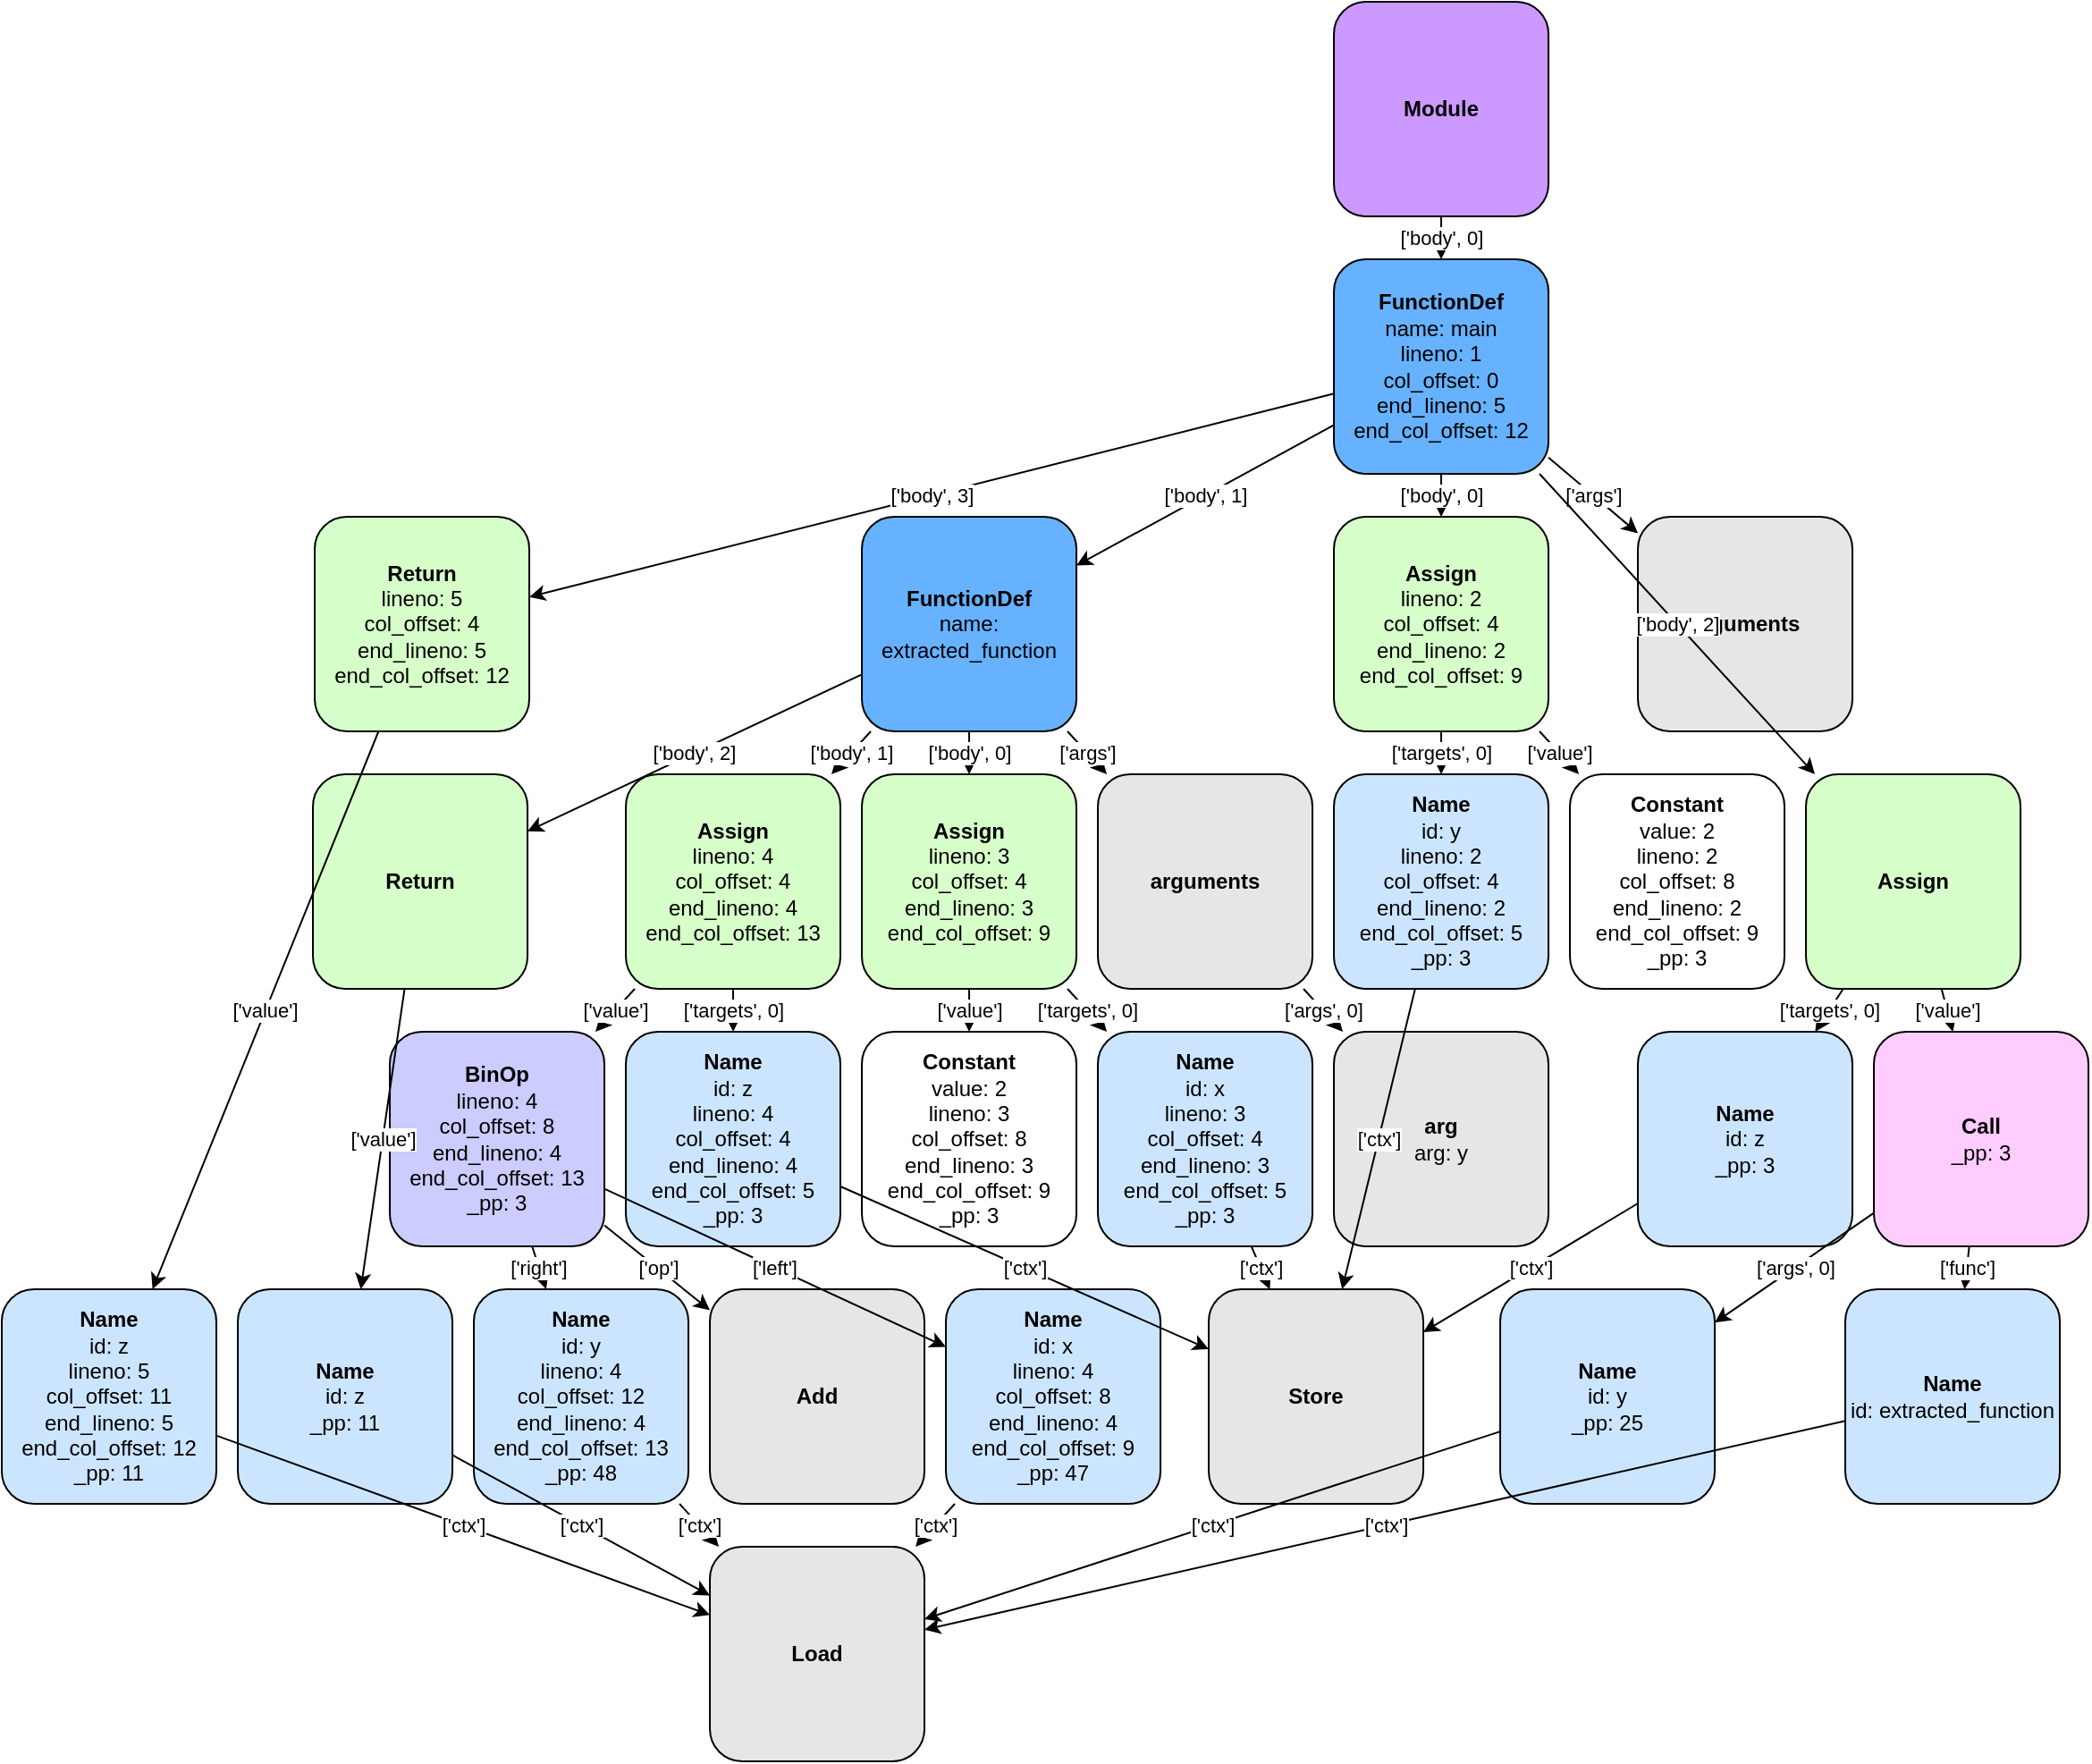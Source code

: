 <?xml version="1.0" ?>
<mxfile>
	<diagram id="RFndyrCF2-3MIdXtw8gX" name="Page-1">
		<mxGraphModel dx="422" dy="816" grid="1" gridSize="10" guides="1" tooltips="1" connect="1" arrows="1" fold="1" page="1" pageScale="1" pageWidth="850" pageHeight="1100" math="0" shadow="0">
			<root>
				<mxCell id="0"/>
				<mxCell id="1" parent="0"/>
				<mxCell id="5095491136" value="&lt;b&gt;Module&lt;/b&gt;" style="rounded=1;whiteSpace=wrap;html=1;fillColor=#CC99FF;strokeColor=#000000;" parent="1" vertex="1">
					<mxGeometry x="745.02" y="0.0" width="120" height="120" as="geometry"/>
				</mxCell>
				<mxCell id="5093580976" value="&lt;b&gt;FunctionDef&lt;/b&gt;&lt;br&gt;name: main&lt;br&gt;lineno: 1&lt;br&gt;col_offset: 0&lt;br&gt;end_lineno: 5&lt;br&gt;end_col_offset: 12" style="rounded=1;whiteSpace=wrap;html=1;fillColor=#66B2FF;strokeColor=#000000;" parent="1" vertex="1">
					<mxGeometry x="745.02" y="144.0" width="120" height="120" as="geometry"/>
				</mxCell>
				<mxCell id="5093582032" value="&lt;b&gt;arguments&lt;/b&gt;" style="rounded=1;whiteSpace=wrap;html=1;fillColor=#E6E6E6;strokeColor=#000000;" parent="1" vertex="1">
					<mxGeometry x="915.02" y="288.0" width="120" height="120" as="geometry"/>
				</mxCell>
				<mxCell id="5093584528" value="&lt;b&gt;Assign&lt;/b&gt;&lt;br&gt;lineno: 2&lt;br&gt;col_offset: 4&lt;br&gt;end_lineno: 2&lt;br&gt;end_col_offset: 9" style="rounded=1;whiteSpace=wrap;html=1;fillColor=#D6FFC9;strokeColor=#000000;" parent="1" vertex="1">
					<mxGeometry x="745.02" y="288.0" width="120" height="120" as="geometry"/>
				</mxCell>
				<mxCell id="5093578528" value="&lt;b&gt;Name&lt;/b&gt;&lt;br&gt;id: y&lt;br&gt;lineno: 2&lt;br&gt;col_offset: 4&lt;br&gt;end_lineno: 2&lt;br&gt;end_col_offset: 5&lt;br&gt;_pp: 3" style="rounded=1;whiteSpace=wrap;html=1;fillColor=#CCE5FF;strokeColor=#000000;" parent="1" vertex="1">
					<mxGeometry x="745.02" y="432.0" width="120" height="120" as="geometry"/>
				</mxCell>
				<mxCell id="5093583136" value="&lt;b&gt;Store&lt;/b&gt;" style="rounded=1;whiteSpace=wrap;html=1;fillColor=#E6E6E6;strokeColor=#000000;" parent="1" vertex="1">
					<mxGeometry x="675.02" y="720.0" width="120" height="120" as="geometry"/>
				</mxCell>
				<mxCell id="5093583376" value="&lt;b&gt;Constant&lt;/b&gt;&lt;br&gt;value: 2&lt;br&gt;lineno: 2&lt;br&gt;col_offset: 8&lt;br&gt;end_lineno: 2&lt;br&gt;end_col_offset: 9&lt;br&gt;_pp: 3" style="rounded=1;whiteSpace=wrap;html=1;fillColor=#FFFFFF;strokeColor=#000000;" parent="1" vertex="1">
					<mxGeometry x="877.02" y="432.0" width="120" height="120" as="geometry"/>
				</mxCell>
				<mxCell id="5750199184" value="&lt;b&gt;FunctionDef&lt;/b&gt;&lt;br&gt;name: extracted_function" style="rounded=1;whiteSpace=wrap;html=1;fillColor=#66B2FF;strokeColor=#000000;" parent="1" vertex="1">
					<mxGeometry x="481.02" y="288.0" width="120" height="120" as="geometry"/>
				</mxCell>
				<mxCell id="5750199136" value="&lt;b&gt;arguments&lt;/b&gt;" style="rounded=1;whiteSpace=wrap;html=1;fillColor=#E6E6E6;strokeColor=#000000;" parent="1" vertex="1">
					<mxGeometry x="613.02" y="432.0" width="120" height="120" as="geometry"/>
				</mxCell>
				<mxCell id="5750686960" value="&lt;b&gt;arg&lt;/b&gt;&lt;br&gt;arg: y" style="rounded=1;whiteSpace=wrap;html=1;fillColor=#E6E6E6;strokeColor=#000000;" parent="1" vertex="1">
					<mxGeometry x="745.02" y="576.0" width="120" height="120" as="geometry"/>
				</mxCell>
				<mxCell id="5093586496" value="&lt;b&gt;Assign&lt;/b&gt;&lt;br&gt;lineno: 3&lt;br&gt;col_offset: 4&lt;br&gt;end_lineno: 3&lt;br&gt;end_col_offset: 9" style="rounded=1;whiteSpace=wrap;html=1;fillColor=#D6FFC9;strokeColor=#000000;" parent="1" vertex="1">
					<mxGeometry x="481.02" y="432.0" width="120" height="120" as="geometry"/>
				</mxCell>
				<mxCell id="5093587888" value="&lt;b&gt;Name&lt;/b&gt;&lt;br&gt;id: x&lt;br&gt;lineno: 3&lt;br&gt;col_offset: 4&lt;br&gt;end_lineno: 3&lt;br&gt;end_col_offset: 5&lt;br&gt;_pp: 3" style="rounded=1;whiteSpace=wrap;html=1;fillColor=#CCE5FF;strokeColor=#000000;" parent="1" vertex="1">
					<mxGeometry x="613.02" y="576.0" width="120" height="120" as="geometry"/>
				</mxCell>
				<mxCell id="5093576464" value="&lt;b&gt;Constant&lt;/b&gt;&lt;br&gt;value: 2&lt;br&gt;lineno: 3&lt;br&gt;col_offset: 8&lt;br&gt;end_lineno: 3&lt;br&gt;end_col_offset: 9&lt;br&gt;_pp: 3" style="rounded=1;whiteSpace=wrap;html=1;fillColor=#FFFFFF;strokeColor=#000000;" parent="1" vertex="1">
					<mxGeometry x="481.02" y="576.0" width="120" height="120" as="geometry"/>
				</mxCell>
				<mxCell id="5093576608" value="&lt;b&gt;Assign&lt;/b&gt;&lt;br&gt;lineno: 4&lt;br&gt;col_offset: 4&lt;br&gt;end_lineno: 4&lt;br&gt;end_col_offset: 13" style="rounded=1;whiteSpace=wrap;html=1;fillColor=#D6FFC9;strokeColor=#000000;" parent="1" vertex="1">
					<mxGeometry x="349.02" y="432.0" width="120" height="120" as="geometry"/>
				</mxCell>
				<mxCell id="5093587456" value="&lt;b&gt;Name&lt;/b&gt;&lt;br&gt;id: z&lt;br&gt;lineno: 4&lt;br&gt;col_offset: 4&lt;br&gt;end_lineno: 4&lt;br&gt;end_col_offset: 5&lt;br&gt;_pp: 3" style="rounded=1;whiteSpace=wrap;html=1;fillColor=#CCE5FF;strokeColor=#000000;" parent="1" vertex="1">
					<mxGeometry x="349.02" y="576.0" width="120" height="120" as="geometry"/>
				</mxCell>
				<mxCell id="5093586448" value="&lt;b&gt;BinOp&lt;/b&gt;&lt;br&gt;lineno: 4&lt;br&gt;col_offset: 8&lt;br&gt;end_lineno: 4&lt;br&gt;end_col_offset: 13&lt;br&gt;_pp: 3" style="rounded=1;whiteSpace=wrap;html=1;fillColor=#CCCCFF;strokeColor=#000000;" parent="1" vertex="1">
					<mxGeometry x="217.02" y="576.0" width="120" height="120" as="geometry"/>
				</mxCell>
				<mxCell id="5088638960" value="&lt;b&gt;Name&lt;/b&gt;&lt;br&gt;id: x&lt;br&gt;lineno: 4&lt;br&gt;col_offset: 8&lt;br&gt;end_lineno: 4&lt;br&gt;end_col_offset: 9&lt;br&gt;_pp: 47" style="rounded=1;whiteSpace=wrap;html=1;fillColor=#CCE5FF;strokeColor=#000000;" parent="1" vertex="1">
					<mxGeometry x="528.02" y="720.0" width="120" height="120" as="geometry"/>
				</mxCell>
				<mxCell id="5088640736" value="&lt;b&gt;Load&lt;/b&gt;" style="rounded=1;whiteSpace=wrap;html=1;fillColor=#E6E6E6;strokeColor=#000000;" parent="1" vertex="1">
					<mxGeometry x="396.02" y="864.0" width="120" height="120" as="geometry"/>
				</mxCell>
				<mxCell id="5752381616" value="&lt;b&gt;Add&lt;/b&gt;" style="rounded=1;whiteSpace=wrap;html=1;fillColor=#E6E6E6;strokeColor=#000000;" parent="1" vertex="1">
					<mxGeometry x="396.02" y="720.0" width="120" height="120" as="geometry"/>
				</mxCell>
				<mxCell id="5088636704" value="&lt;b&gt;Name&lt;/b&gt;&lt;br&gt;id: y&lt;br&gt;lineno: 4&lt;br&gt;col_offset: 12&lt;br&gt;end_lineno: 4&lt;br&gt;end_col_offset: 13&lt;br&gt;_pp: 48" style="rounded=1;whiteSpace=wrap;html=1;fillColor=#CCE5FF;strokeColor=#000000;" parent="1" vertex="1">
					<mxGeometry x="264.02" y="720.0" width="120" height="120" as="geometry"/>
				</mxCell>
				<mxCell id="5750199568" value="&lt;b&gt;Return&lt;/b&gt;" style="rounded=1;whiteSpace=wrap;html=1;fillColor=#D6FFC9;strokeColor=#000000;" parent="1" vertex="1">
					<mxGeometry x="174.02" y="432.0" width="120" height="120" as="geometry"/>
				</mxCell>
				<mxCell id="5750199328" value="&lt;b&gt;Name&lt;/b&gt;&lt;br&gt;id: z&lt;br&gt;_pp: 11" style="rounded=1;whiteSpace=wrap;html=1;fillColor=#CCE5FF;strokeColor=#000000;" parent="1" vertex="1">
					<mxGeometry x="132.02" y="720.0" width="120" height="120" as="geometry"/>
				</mxCell>
				<mxCell id="5750199376" value="&lt;b&gt;Assign&lt;/b&gt;" style="rounded=1;whiteSpace=wrap;html=1;fillColor=#D6FFC9;strokeColor=#000000;" parent="1" vertex="1">
					<mxGeometry x="1009.019" y="432.0" width="120" height="120" as="geometry"/>
				</mxCell>
				<mxCell id="5750206048" value="&lt;b&gt;Name&lt;/b&gt;&lt;br&gt;id: z&lt;br&gt;_pp: 3" style="rounded=1;whiteSpace=wrap;html=1;fillColor=#CCE5FF;strokeColor=#000000;" parent="1" vertex="1">
					<mxGeometry x="915.02" y="576.0" width="120" height="120" as="geometry"/>
				</mxCell>
				<mxCell id="5750199472" value="&lt;b&gt;Call&lt;/b&gt;&lt;br&gt;_pp: 3" style="rounded=1;whiteSpace=wrap;html=1;fillColor=#FFCCFF;strokeColor=#000000;" parent="1" vertex="1">
					<mxGeometry x="1047.019" y="576.0" width="120" height="120" as="geometry"/>
				</mxCell>
				<mxCell id="5750199280" value="&lt;b&gt;Name&lt;/b&gt;&lt;br&gt;id: extracted_function" style="rounded=1;whiteSpace=wrap;html=1;fillColor=#CCE5FF;strokeColor=#000000;" parent="1" vertex="1">
					<mxGeometry x="1031.019" y="720.0" width="120" height="120" as="geometry"/>
				</mxCell>
				<mxCell id="5750199232" value="&lt;b&gt;Name&lt;/b&gt;&lt;br&gt;id: y&lt;br&gt;_pp: 25" style="rounded=1;whiteSpace=wrap;html=1;fillColor=#CCE5FF;strokeColor=#000000;" parent="1" vertex="1">
					<mxGeometry x="838.02" y="720.0" width="120" height="120" as="geometry"/>
				</mxCell>
				<mxCell id="5093583616" value="&lt;b&gt;Return&lt;/b&gt;&lt;br&gt;lineno: 5&lt;br&gt;col_offset: 4&lt;br&gt;end_lineno: 5&lt;br&gt;end_col_offset: 12" style="rounded=1;whiteSpace=wrap;html=1;fillColor=#D6FFC9;strokeColor=#000000;" parent="1" vertex="1">
					<mxGeometry x="175.02" y="288.0" width="120" height="120" as="geometry"/>
				</mxCell>
				<mxCell id="5093582272" value="&lt;b&gt;Name&lt;/b&gt;&lt;br&gt;id: z&lt;br&gt;lineno: 5&lt;br&gt;col_offset: 11&lt;br&gt;end_lineno: 5&lt;br&gt;end_col_offset: 12&lt;br&gt;_pp: 11" style="rounded=1;whiteSpace=wrap;html=1;fillColor=#CCE5FF;strokeColor=#000000;" parent="1" vertex="1">
					<mxGeometry x="0.0" y="720.0" width="120" height="120" as="geometry"/>
				</mxCell>
				<mxCell id="5095491136_5093580976" value="['body', 0]" style="endArrow=classic;html=1;" parent="1" source="5095491136" target="5093580976" edge="1">
					<mxGeometry width="50" height="50" relative="1" as="geometry">
						<mxPoint x="400" y="440" as="sourcePoint"/>
						<mxPoint x="450" y="390" as="targetPoint"/>
					</mxGeometry>
				</mxCell>
				<mxCell id="5093580976_5093582032" value="['args']" style="endArrow=classic;html=1;" parent="1" source="5093580976" target="5093582032" edge="1">
					<mxGeometry width="50" height="50" relative="1" as="geometry">
						<mxPoint x="400" y="440" as="sourcePoint"/>
						<mxPoint x="450" y="390" as="targetPoint"/>
					</mxGeometry>
				</mxCell>
				<mxCell id="5093580976_5093584528" value="['body', 0]" style="endArrow=classic;html=1;" parent="1" source="5093580976" target="5093584528" edge="1">
					<mxGeometry width="50" height="50" relative="1" as="geometry">
						<mxPoint x="400" y="440" as="sourcePoint"/>
						<mxPoint x="450" y="390" as="targetPoint"/>
					</mxGeometry>
				</mxCell>
				<mxCell id="5093584528_5093578528" value="['targets', 0]" style="endArrow=classic;html=1;" parent="1" source="5093584528" target="5093578528" edge="1">
					<mxGeometry width="50" height="50" relative="1" as="geometry">
						<mxPoint x="400" y="440" as="sourcePoint"/>
						<mxPoint x="450" y="390" as="targetPoint"/>
					</mxGeometry>
				</mxCell>
				<mxCell id="5093578528_5093583136" value="['ctx']" style="endArrow=classic;html=1;" parent="1" source="5093578528" target="5093583136" edge="1">
					<mxGeometry width="50" height="50" relative="1" as="geometry">
						<mxPoint x="400" y="440" as="sourcePoint"/>
						<mxPoint x="450" y="390" as="targetPoint"/>
					</mxGeometry>
				</mxCell>
				<mxCell id="5093584528_5093583376" value="['value']" style="endArrow=classic;html=1;" parent="1" source="5093584528" target="5093583376" edge="1">
					<mxGeometry width="50" height="50" relative="1" as="geometry">
						<mxPoint x="400" y="440" as="sourcePoint"/>
						<mxPoint x="450" y="390" as="targetPoint"/>
					</mxGeometry>
				</mxCell>
				<mxCell id="5093580976_5750199184" value="['body', 1]" style="endArrow=classic;html=1;" parent="1" source="5093580976" target="5750199184" edge="1">
					<mxGeometry width="50" height="50" relative="1" as="geometry">
						<mxPoint x="400" y="440" as="sourcePoint"/>
						<mxPoint x="450" y="390" as="targetPoint"/>
					</mxGeometry>
				</mxCell>
				<mxCell id="5750199184_5750199136" value="['args']" style="endArrow=classic;html=1;" parent="1" source="5750199184" target="5750199136" edge="1">
					<mxGeometry width="50" height="50" relative="1" as="geometry">
						<mxPoint x="400" y="440" as="sourcePoint"/>
						<mxPoint x="450" y="390" as="targetPoint"/>
					</mxGeometry>
				</mxCell>
				<mxCell id="5750199136_5750686960" value="['args', 0]" style="endArrow=classic;html=1;" parent="1" source="5750199136" target="5750686960" edge="1">
					<mxGeometry width="50" height="50" relative="1" as="geometry">
						<mxPoint x="400" y="440" as="sourcePoint"/>
						<mxPoint x="450" y="390" as="targetPoint"/>
					</mxGeometry>
				</mxCell>
				<mxCell id="5750199184_5093586496" value="['body', 0]" style="endArrow=classic;html=1;" parent="1" source="5750199184" target="5093586496" edge="1">
					<mxGeometry width="50" height="50" relative="1" as="geometry">
						<mxPoint x="400" y="440" as="sourcePoint"/>
						<mxPoint x="450" y="390" as="targetPoint"/>
					</mxGeometry>
				</mxCell>
				<mxCell id="5093586496_5093587888" value="['targets', 0]" style="endArrow=classic;html=1;" parent="1" source="5093586496" target="5093587888" edge="1">
					<mxGeometry width="50" height="50" relative="1" as="geometry">
						<mxPoint x="400" y="440" as="sourcePoint"/>
						<mxPoint x="450" y="390" as="targetPoint"/>
					</mxGeometry>
				</mxCell>
				<mxCell id="5093587888_5093583136" value="['ctx']" style="endArrow=classic;html=1;" parent="1" source="5093587888" target="5093583136" edge="1">
					<mxGeometry width="50" height="50" relative="1" as="geometry">
						<mxPoint x="400" y="440" as="sourcePoint"/>
						<mxPoint x="450" y="390" as="targetPoint"/>
					</mxGeometry>
				</mxCell>
				<mxCell id="5093586496_5093576464" value="['value']" style="endArrow=classic;html=1;" parent="1" source="5093586496" target="5093576464" edge="1">
					<mxGeometry width="50" height="50" relative="1" as="geometry">
						<mxPoint x="400" y="440" as="sourcePoint"/>
						<mxPoint x="450" y="390" as="targetPoint"/>
					</mxGeometry>
				</mxCell>
				<mxCell id="5750199184_5093576608" value="['body', 1]" style="endArrow=classic;html=1;" parent="1" source="5750199184" target="5093576608" edge="1">
					<mxGeometry width="50" height="50" relative="1" as="geometry">
						<mxPoint x="400" y="440" as="sourcePoint"/>
						<mxPoint x="450" y="390" as="targetPoint"/>
					</mxGeometry>
				</mxCell>
				<mxCell id="5093576608_5093587456" value="['targets', 0]" style="endArrow=classic;html=1;" parent="1" source="5093576608" target="5093587456" edge="1">
					<mxGeometry width="50" height="50" relative="1" as="geometry">
						<mxPoint x="400" y="440" as="sourcePoint"/>
						<mxPoint x="450" y="390" as="targetPoint"/>
					</mxGeometry>
				</mxCell>
				<mxCell id="5093587456_5093583136" value="['ctx']" style="endArrow=classic;html=1;" parent="1" source="5093587456" target="5093583136" edge="1">
					<mxGeometry width="50" height="50" relative="1" as="geometry">
						<mxPoint x="400" y="440" as="sourcePoint"/>
						<mxPoint x="450" y="390" as="targetPoint"/>
					</mxGeometry>
				</mxCell>
				<mxCell id="5093576608_5093586448" value="['value']" style="endArrow=classic;html=1;" parent="1" source="5093576608" target="5093586448" edge="1">
					<mxGeometry width="50" height="50" relative="1" as="geometry">
						<mxPoint x="400" y="440" as="sourcePoint"/>
						<mxPoint x="450" y="390" as="targetPoint"/>
					</mxGeometry>
				</mxCell>
				<mxCell id="5093586448_5088638960" value="['left']" style="endArrow=classic;html=1;" parent="1" source="5093586448" target="5088638960" edge="1">
					<mxGeometry width="50" height="50" relative="1" as="geometry">
						<mxPoint x="400" y="440" as="sourcePoint"/>
						<mxPoint x="450" y="390" as="targetPoint"/>
					</mxGeometry>
				</mxCell>
				<mxCell id="5088638960_5088640736" value="['ctx']" style="endArrow=classic;html=1;" parent="1" source="5088638960" target="5088640736" edge="1">
					<mxGeometry width="50" height="50" relative="1" as="geometry">
						<mxPoint x="400" y="440" as="sourcePoint"/>
						<mxPoint x="450" y="390" as="targetPoint"/>
					</mxGeometry>
				</mxCell>
				<mxCell id="5093586448_5752381616" value="['op']" style="endArrow=classic;html=1;" parent="1" source="5093586448" target="5752381616" edge="1">
					<mxGeometry width="50" height="50" relative="1" as="geometry">
						<mxPoint x="400" y="440" as="sourcePoint"/>
						<mxPoint x="450" y="390" as="targetPoint"/>
					</mxGeometry>
				</mxCell>
				<mxCell id="5093586448_5088636704" value="['right']" style="endArrow=classic;html=1;" parent="1" source="5093586448" target="5088636704" edge="1">
					<mxGeometry width="50" height="50" relative="1" as="geometry">
						<mxPoint x="400" y="440" as="sourcePoint"/>
						<mxPoint x="450" y="390" as="targetPoint"/>
					</mxGeometry>
				</mxCell>
				<mxCell id="5088636704_5088640736" value="['ctx']" style="endArrow=classic;html=1;" parent="1" source="5088636704" target="5088640736" edge="1">
					<mxGeometry width="50" height="50" relative="1" as="geometry">
						<mxPoint x="400" y="440" as="sourcePoint"/>
						<mxPoint x="450" y="390" as="targetPoint"/>
					</mxGeometry>
				</mxCell>
				<mxCell id="5750199184_5750199568" value="['body', 2]" style="endArrow=classic;html=1;" parent="1" source="5750199184" target="5750199568" edge="1">
					<mxGeometry width="50" height="50" relative="1" as="geometry">
						<mxPoint x="400" y="440" as="sourcePoint"/>
						<mxPoint x="450" y="390" as="targetPoint"/>
					</mxGeometry>
				</mxCell>
				<mxCell id="5750199568_5750199328" value="['value']" style="endArrow=classic;html=1;" parent="1" source="5750199568" target="5750199328" edge="1">
					<mxGeometry width="50" height="50" relative="1" as="geometry">
						<mxPoint x="400" y="440" as="sourcePoint"/>
						<mxPoint x="450" y="390" as="targetPoint"/>
					</mxGeometry>
				</mxCell>
				<mxCell id="5750199328_5088640736" value="['ctx']" style="endArrow=classic;html=1;" parent="1" source="5750199328" target="5088640736" edge="1">
					<mxGeometry width="50" height="50" relative="1" as="geometry">
						<mxPoint x="400" y="440" as="sourcePoint"/>
						<mxPoint x="450" y="390" as="targetPoint"/>
					</mxGeometry>
				</mxCell>
				<mxCell id="5093580976_5750199376" value="['body', 2]" style="endArrow=classic;html=1;" parent="1" source="5093580976" target="5750199376" edge="1">
					<mxGeometry width="50" height="50" relative="1" as="geometry">
						<mxPoint x="400" y="440" as="sourcePoint"/>
						<mxPoint x="450" y="390" as="targetPoint"/>
					</mxGeometry>
				</mxCell>
				<mxCell id="5750199376_5750206048" value="['targets', 0]" style="endArrow=classic;html=1;" parent="1" source="5750199376" target="5750206048" edge="1">
					<mxGeometry width="50" height="50" relative="1" as="geometry">
						<mxPoint x="400" y="440" as="sourcePoint"/>
						<mxPoint x="450" y="390" as="targetPoint"/>
					</mxGeometry>
				</mxCell>
				<mxCell id="5750206048_5093583136" value="['ctx']" style="endArrow=classic;html=1;" parent="1" source="5750206048" target="5093583136" edge="1">
					<mxGeometry width="50" height="50" relative="1" as="geometry">
						<mxPoint x="400" y="440" as="sourcePoint"/>
						<mxPoint x="450" y="390" as="targetPoint"/>
					</mxGeometry>
				</mxCell>
				<mxCell id="5750199376_5750199472" value="['value']" style="endArrow=classic;html=1;" parent="1" source="5750199376" target="5750199472" edge="1">
					<mxGeometry width="50" height="50" relative="1" as="geometry">
						<mxPoint x="400" y="440" as="sourcePoint"/>
						<mxPoint x="450" y="390" as="targetPoint"/>
					</mxGeometry>
				</mxCell>
				<mxCell id="5750199472_5750199280" value="['func']" style="endArrow=classic;html=1;" parent="1" source="5750199472" target="5750199280" edge="1">
					<mxGeometry width="50" height="50" relative="1" as="geometry">
						<mxPoint x="400" y="440" as="sourcePoint"/>
						<mxPoint x="450" y="390" as="targetPoint"/>
					</mxGeometry>
				</mxCell>
				<mxCell id="5750199280_5088640736" value="['ctx']" style="endArrow=classic;html=1;" parent="1" source="5750199280" target="5088640736" edge="1">
					<mxGeometry width="50" height="50" relative="1" as="geometry">
						<mxPoint x="400" y="440" as="sourcePoint"/>
						<mxPoint x="450" y="390" as="targetPoint"/>
					</mxGeometry>
				</mxCell>
				<mxCell id="5750199472_5750199232" value="['args', 0]" style="endArrow=classic;html=1;" parent="1" source="5750199472" target="5750199232" edge="1">
					<mxGeometry width="50" height="50" relative="1" as="geometry">
						<mxPoint x="400" y="440" as="sourcePoint"/>
						<mxPoint x="450" y="390" as="targetPoint"/>
					</mxGeometry>
				</mxCell>
				<mxCell id="5750199232_5088640736" value="['ctx']" style="endArrow=classic;html=1;" parent="1" source="5750199232" target="5088640736" edge="1">
					<mxGeometry width="50" height="50" relative="1" as="geometry">
						<mxPoint x="400" y="440" as="sourcePoint"/>
						<mxPoint x="450" y="390" as="targetPoint"/>
					</mxGeometry>
				</mxCell>
				<mxCell id="5093580976_5093583616" value="['body', 3]" style="endArrow=classic;html=1;" parent="1" source="5093580976" target="5093583616" edge="1">
					<mxGeometry width="50" height="50" relative="1" as="geometry">
						<mxPoint x="400" y="440" as="sourcePoint"/>
						<mxPoint x="450" y="390" as="targetPoint"/>
					</mxGeometry>
				</mxCell>
				<mxCell id="5093583616_5093582272" value="['value']" style="endArrow=classic;html=1;" parent="1" source="5093583616" target="5093582272" edge="1">
					<mxGeometry width="50" height="50" relative="1" as="geometry">
						<mxPoint x="400" y="440" as="sourcePoint"/>
						<mxPoint x="450" y="390" as="targetPoint"/>
					</mxGeometry>
				</mxCell>
				<mxCell id="5093582272_5088640736" value="['ctx']" style="endArrow=classic;html=1;" parent="1" source="5093582272" target="5088640736" edge="1">
					<mxGeometry width="50" height="50" relative="1" as="geometry">
						<mxPoint x="400" y="440" as="sourcePoint"/>
						<mxPoint x="450" y="390" as="targetPoint"/>
					</mxGeometry>
				</mxCell>
			</root>
		</mxGraphModel>
	</diagram>
</mxfile>
